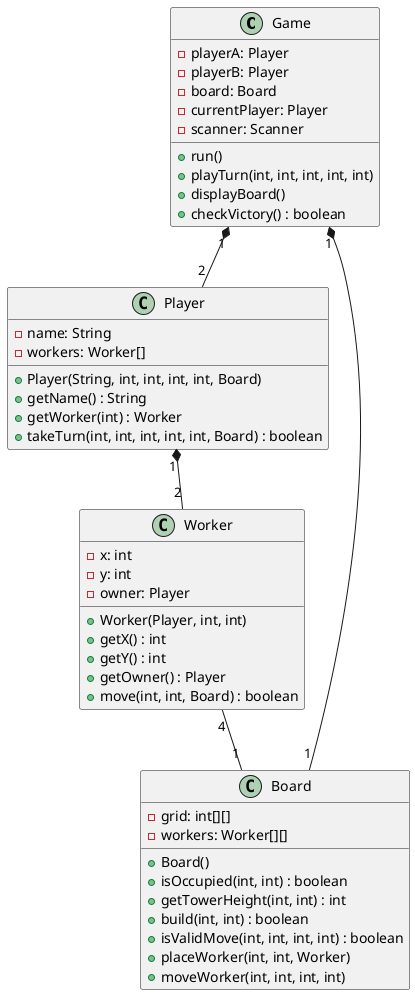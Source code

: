 @startuml

class Game {
    - playerA: Player
    - playerB: Player
    - board: Board
    - currentPlayer: Player
    - scanner: Scanner
    + run()
    + playTurn(int, int, int, int, int)
    + displayBoard()
    + checkVictory() : boolean
}

class Player {
    - name: String
    - workers: Worker[]
    + Player(String, int, int, int, int, Board)
    + getName() : String
    + getWorker(int) : Worker
    + takeTurn(int, int, int, int, int, Board) : boolean
}

class Worker {
    - x: int
    - y: int
    - owner: Player
    + Worker(Player, int, int)
    + getX() : int
    + getY() : int
    + getOwner() : Player
    + move(int, int, Board) : boolean
}

class Board {
    - grid: int[][]
    - workers: Worker[][]
    + Board()
    + isOccupied(int, int) : boolean
    + getTowerHeight(int, int) : int
    + build(int, int) : boolean
    + isValidMove(int, int, int, int) : boolean
    + placeWorker(int, int, Worker)
    + moveWorker(int, int, int, int)
}

Game "1" *-- "2" Player
Game "1" *-- "1" Board
Player "1" *-- "2" Worker
Worker "4" -- "1" Board

@enduml
